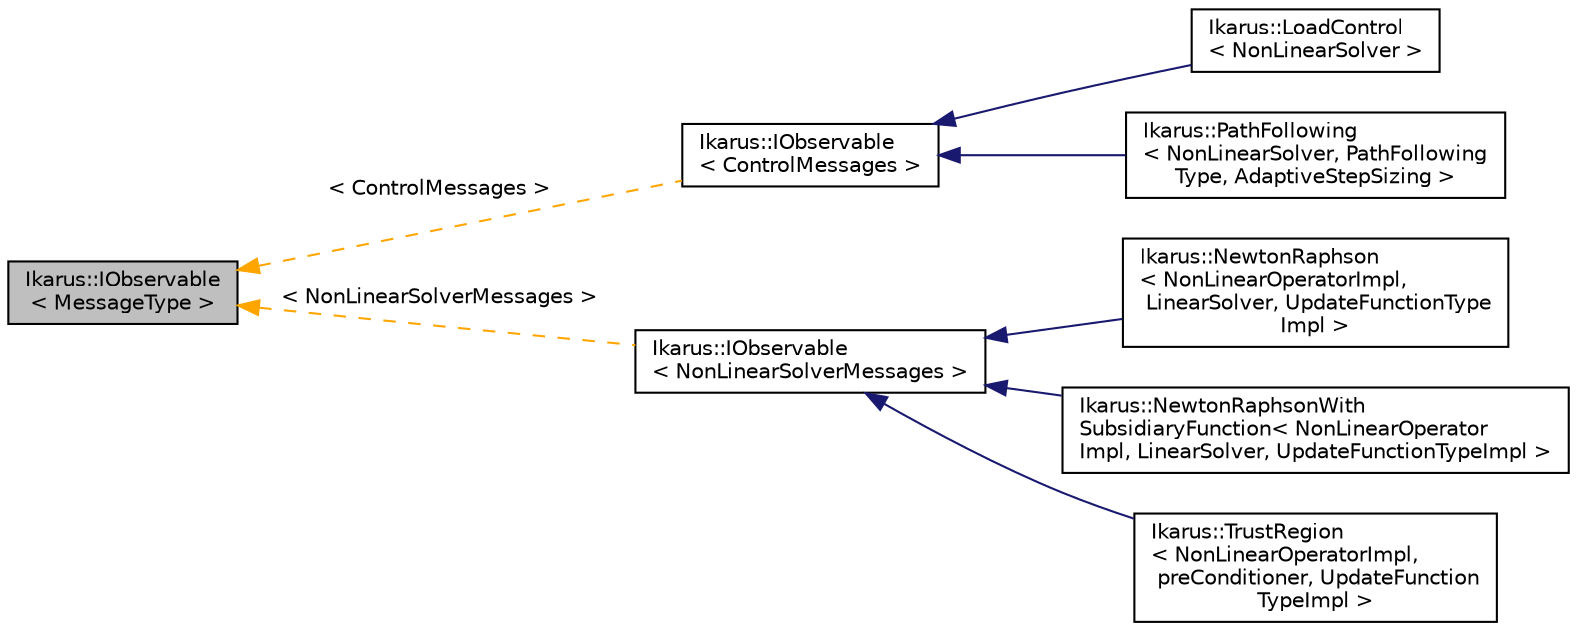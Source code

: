 digraph "Ikarus::IObservable&lt; MessageType &gt;"
{
 // LATEX_PDF_SIZE
  edge [fontname="Helvetica",fontsize="10",labelfontname="Helvetica",labelfontsize="10"];
  node [fontname="Helvetica",fontsize="10",shape=record];
  rankdir="LR";
  Node1 [label="Ikarus::IObservable\l\< MessageType \>",height=0.2,width=0.4,color="black", fillcolor="grey75", style="filled", fontcolor="black",tooltip="Generic observable interface for the Observer design pattern. See  for a description of the design pa..."];
  Node1 -> Node2 [dir="back",color="orange",fontsize="10",style="dashed",label=" \< ControlMessages \>" ];
  Node2 [label="Ikarus::IObservable\l\< ControlMessages \>",height=0.2,width=0.4,color="black", fillcolor="white", style="filled",URL="$a01578.html",tooltip=" "];
  Node2 -> Node3 [dir="back",color="midnightblue",fontsize="10",style="solid"];
  Node3 [label="Ikarus::LoadControl\l\< NonLinearSolver \>",height=0.2,width=0.4,color="black", fillcolor="white", style="filled",URL="$a01198.html",tooltip="The LoadControl control routine increases the last parameter of a nonlinear operator and calls a nonl..."];
  Node2 -> Node4 [dir="back",color="midnightblue",fontsize="10",style="solid"];
  Node4 [label="Ikarus::PathFollowing\l\< NonLinearSolver, PathFollowing\lType, AdaptiveStepSizing \>",height=0.2,width=0.4,color="black", fillcolor="white", style="filled",URL="$a01202.html",tooltip="The PathFollowing control routine for path-following analysis."];
  Node1 -> Node5 [dir="back",color="orange",fontsize="10",style="dashed",label=" \< NonLinearSolverMessages \>" ];
  Node5 [label="Ikarus::IObservable\l\< NonLinearSolverMessages \>",height=0.2,width=0.4,color="black", fillcolor="white", style="filled",URL="$a01578.html",tooltip=" "];
  Node5 -> Node6 [dir="back",color="midnightblue",fontsize="10",style="solid"];
  Node6 [label="Ikarus::NewtonRaphson\l\< NonLinearOperatorImpl,\l LinearSolver, UpdateFunctionType\lImpl \>",height=0.2,width=0.4,color="black", fillcolor="white", style="filled",URL="$a01426.html",tooltip="Implementation of the Newton-Raphson method for solving nonlinear equations."];
  Node5 -> Node7 [dir="back",color="midnightblue",fontsize="10",style="solid"];
  Node7 [label="Ikarus::NewtonRaphsonWith\lSubsidiaryFunction\< NonLinearOperator\lImpl, LinearSolver, UpdateFunctionTypeImpl \>",height=0.2,width=0.4,color="black", fillcolor="white", style="filled",URL="$a01434.html",tooltip="Newton-Raphson solver with subsidiary function."];
  Node5 -> Node8 [dir="back",color="midnightblue",fontsize="10",style="solid"];
  Node8 [label="Ikarus::TrustRegion\l\< NonLinearOperatorImpl,\l preConditioner, UpdateFunction\lTypeImpl \>",height=0.2,width=0.4,color="black", fillcolor="white", style="filled",URL="$a01454.html",tooltip="Trust Region solver for non-linear optimization problems."];
}
